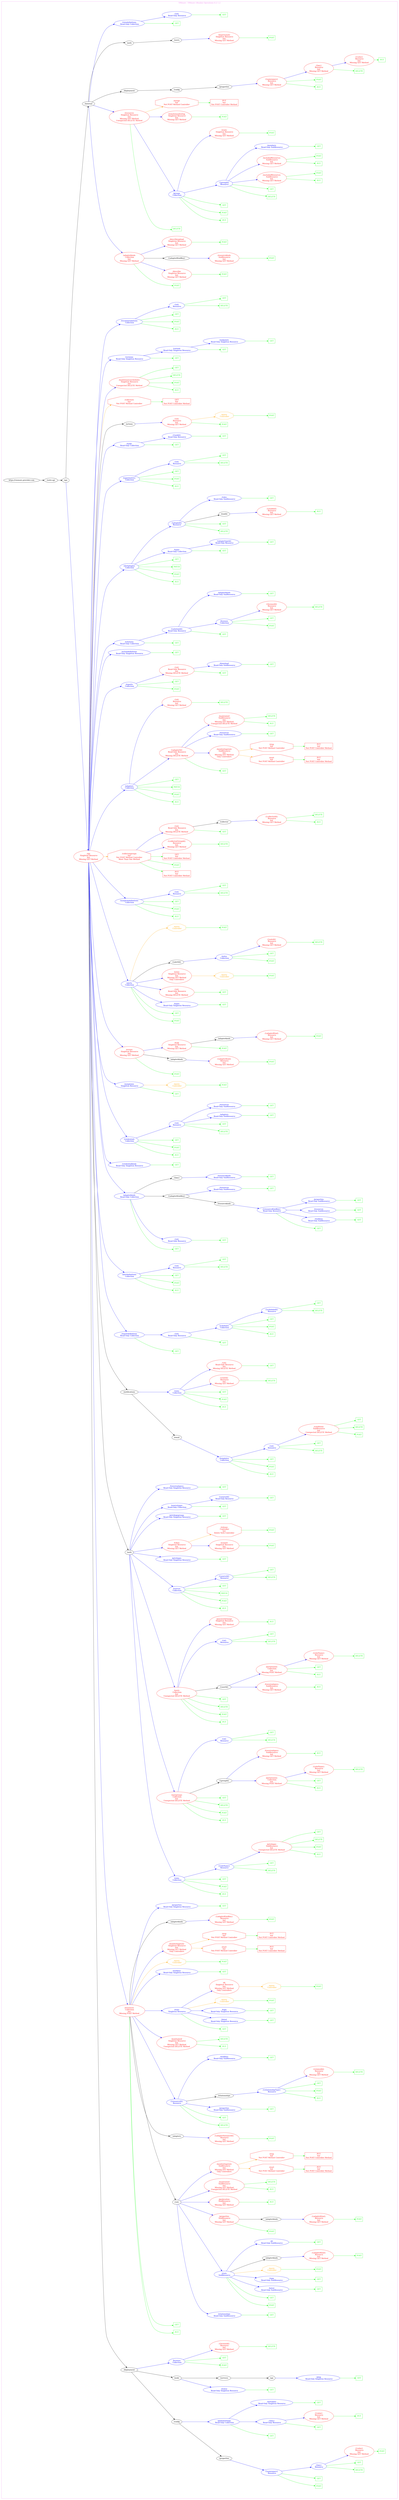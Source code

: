 digraph Cloud_Computing_REST_API {
rankdir="LR";
subgraph cluster_0 {
label="VMware - VMware vRealize Operations 6.2 1.2"
color=violet
fontcolor=violet
subgraph cluster_1 {
label=""
color=white
fontcolor=white
node1 [label="https://vmware.provider.com", shape="ellipse", color="black", fontcolor="black"]
node1 -> node2 [color="black", fontcolor="black"]
subgraph cluster_2 {
label=""
color=white
fontcolor=white
node2 [label="/suite-api", shape="ellipse", color="black", fontcolor="black"]
node2 -> node3 [color="black", fontcolor="black"]
subgraph cluster_3 {
label=""
color=white
fontcolor=white
node3 [label="/api", shape="ellipse", color="black", fontcolor="black"]
node3 -> node4 [color="blue", fontcolor="blue"]
subgraph cluster_4 {
label=""
color=white
fontcolor=white
node4 [label="/api\n Singleton Resource\nbut\nMissing GET Method", shape="ellipse", color="red", fontcolor="red"]
node4 -> node5 [color="black", fontcolor="black"]
subgraph cluster_5 {
label=""
color=white
fontcolor=white
node5 [label="/deployment", shape="ellipse", color="black", fontcolor="black"]
node5 -> node6 [color="black", fontcolor="black"]
subgraph cluster_6 {
label=""
color=white
fontcolor=white
node6 [label="/config", shape="ellipse", color="black", fontcolor="black"]
node6 -> node7 [color="black", fontcolor="black"]
subgraph cluster_7 {
label=""
color=white
fontcolor=white
node7 [label="/properties", shape="ellipse", color="black", fontcolor="black"]
node7 -> node8 [color="blue", fontcolor="blue"]
subgraph cluster_8 {
label=""
color=white
fontcolor=white
node8 [label="/{namespace}\n Resource", shape="ellipse", color="blue", fontcolor="blue"]
node8 -> node9 [color="green", fontcolor="green"]
subgraph cluster_9 {
label=""
color=white
fontcolor=white
node9 [label="POST", shape="box", color="green", fontcolor="green"]
}
node8 -> node10 [color="green", fontcolor="green"]
subgraph cluster_10 {
label=""
color=white
fontcolor=white
node10 [label="GET", shape="box", color="green", fontcolor="green"]
}
node8 -> node11 [color="blue", fontcolor="blue"]
subgraph cluster_11 {
label=""
color=white
fontcolor=white
node11 [label="/{key}\n Resource", shape="ellipse", color="blue", fontcolor="blue"]
node11 -> node12 [color="green", fontcolor="green"]
subgraph cluster_12 {
label=""
color=white
fontcolor=white
node12 [label="DELETE", shape="box", color="green", fontcolor="green"]
}
node11 -> node13 [color="green", fontcolor="green"]
subgraph cluster_13 {
label=""
color=white
fontcolor=white
node13 [label="GET", shape="box", color="green", fontcolor="green"]
}
node11 -> node14 [color="blue", fontcolor="blue"]
subgraph cluster_14 {
label=""
color=white
fontcolor=white
node14 [label="/{value}\n Resource\nbut\nMissing GET Method", shape="ellipse", color="red", fontcolor="red"]
node14 -> node15 [color="green", fontcolor="green"]
subgraph cluster_15 {
label=""
color=white
fontcolor=white
node15 [label="POST", shape="box", color="green", fontcolor="green"]
}
}
}
}
}
node6 -> node16 [color="blue", fontcolor="blue"]
subgraph cluster_16 {
label=""
color=white
fontcolor=white
node16 [label="/globalsettings\n Read-Only Collection", shape="ellipse", color="blue", fontcolor="blue"]
node16 -> node17 [color="green", fontcolor="green"]
subgraph cluster_17 {
label=""
color=white
fontcolor=white
node17 [label="GET", shape="box", color="green", fontcolor="green"]
}
node16 -> node18 [color="blue", fontcolor="blue"]
subgraph cluster_18 {
label=""
color=white
fontcolor=white
node18 [label="/{key}\n Read-Only Resource", shape="ellipse", color="blue", fontcolor="blue"]
node18 -> node19 [color="green", fontcolor="green"]
subgraph cluster_19 {
label=""
color=white
fontcolor=white
node19 [label="GET", shape="box", color="green", fontcolor="green"]
}
node18 -> node20 [color="blue", fontcolor="blue"]
subgraph cluster_20 {
label=""
color=white
fontcolor=white
node20 [label="/{value}\n Resource\nbut\nMissing GET Method", shape="ellipse", color="red", fontcolor="red"]
node20 -> node21 [color="green", fontcolor="green"]
subgraph cluster_21 {
label=""
color=white
fontcolor=white
node21 [label="PUT", shape="box", color="green", fontcolor="green"]
}
}
}
node16 -> node22 [color="blue", fontcolor="blue"]
subgraph cluster_22 {
label=""
color=white
fontcolor=white
node22 [label="/metadata\n Read-Only Singleton Resource", shape="ellipse", color="blue", fontcolor="blue"]
node22 -> node23 [color="green", fontcolor="green"]
subgraph cluster_23 {
label=""
color=white
fontcolor=white
node23 [label="GET", shape="box", color="green", fontcolor="green"]
}
}
}
}
node5 -> node24 [color="black", fontcolor="black"]
subgraph cluster_24 {
label=""
color=white
fontcolor=white
node24 [label="/node", shape="ellipse", color="black", fontcolor="black"]
node24 -> node25 [color="blue", fontcolor="blue"]
subgraph cluster_25 {
label=""
color=white
fontcolor=white
node25 [label="/status\n Read-Only Singleton Resource", shape="ellipse", color="blue", fontcolor="blue"]
node25 -> node26 [color="green", fontcolor="green"]
subgraph cluster_26 {
label=""
color=white
fontcolor=white
node26 [label="GET", shape="box", color="green", fontcolor="green"]
}
}
node24 -> node27 [color="black", fontcolor="black"]
subgraph cluster_27 {
label=""
color=white
fontcolor=white
node27 [label="/services", shape="ellipse", color="black", fontcolor="black"]
node27 -> node28 [color="black", fontcolor="black"]
subgraph cluster_28 {
label=""
color=white
fontcolor=white
node28 [label="/api", shape="ellipse", color="black", fontcolor="black"]
node28 -> node29 [color="blue", fontcolor="blue"]
subgraph cluster_29 {
label=""
color=white
fontcolor=white
node29 [label="/ping\n Read-Only Singleton Resource", shape="ellipse", color="blue", fontcolor="blue"]
node29 -> node30 [color="green", fontcolor="green"]
subgraph cluster_30 {
label=""
color=white
fontcolor=white
node30 [label="GET", shape="box", color="green", fontcolor="green"]
}
}
}
}
}
node5 -> node31 [color="blue", fontcolor="blue"]
subgraph cluster_31 {
label=""
color=white
fontcolor=white
node31 [label="/licenses\n Collection", shape="ellipse", color="blue", fontcolor="blue"]
node31 -> node32 [color="green", fontcolor="green"]
subgraph cluster_32 {
label=""
color=white
fontcolor=white
node32 [label="POST", shape="box", color="green", fontcolor="green"]
}
node31 -> node33 [color="green", fontcolor="green"]
subgraph cluster_33 {
label=""
color=white
fontcolor=white
node33 [label="GET", shape="box", color="green", fontcolor="green"]
}
node31 -> node34 [color="blue", fontcolor="blue"]
subgraph cluster_34 {
label=""
color=white
fontcolor=white
node34 [label="/{licenseId}\n Resource\nbut\nMissing GET Method", shape="ellipse", color="red", fontcolor="red"]
node34 -> node35 [color="green", fontcolor="green"]
subgraph cluster_35 {
label=""
color=white
fontcolor=white
node35 [label="DELETE", shape="box", color="green", fontcolor="green"]
}
}
}
}
node4 -> node36 [color="blue", fontcolor="blue"]
subgraph cluster_36 {
label=""
color=white
fontcolor=white
node36 [label="/resources\n Collection\nbut\nMissing POST Method", shape="ellipse", color="red", fontcolor="red"]
node36 -> node37 [color="green", fontcolor="green"]
subgraph cluster_37 {
label=""
color=white
fontcolor=white
node37 [label="PUT", shape="box", color="green", fontcolor="green"]
}
node36 -> node38 [color="green", fontcolor="green"]
subgraph cluster_38 {
label=""
color=white
fontcolor=white
node38 [label="GET", shape="box", color="green", fontcolor="green"]
}
node36 -> node39 [color="black", fontcolor="black"]
subgraph cluster_39 {
label=""
color=white
fontcolor=white
node39 [label="/{id}", shape="ellipse", color="black", fontcolor="black"]
node39 -> node40 [color="blue", fontcolor="blue"]
subgraph cluster_40 {
label=""
color=white
fontcolor=white
node40 [label="/relationships\n Read-Only SubResource", shape="ellipse", color="blue", fontcolor="blue"]
node40 -> node41 [color="green", fontcolor="green"]
subgraph cluster_41 {
label=""
color=white
fontcolor=white
node41 [label="GET", shape="box", color="green", fontcolor="green"]
}
}
node39 -> node42 [color="blue", fontcolor="blue"]
subgraph cluster_42 {
label=""
color=white
fontcolor=white
node42 [label="/stats\n SubResource", shape="ellipse", color="blue", fontcolor="blue"]
node42 -> node43 [color="green", fontcolor="green"]
subgraph cluster_43 {
label=""
color=white
fontcolor=white
node43 [label="POST", shape="box", color="green", fontcolor="green"]
}
node42 -> node44 [color="green", fontcolor="green"]
subgraph cluster_44 {
label=""
color=white
fontcolor=white
node44 [label="GET", shape="box", color="green", fontcolor="green"]
}
node42 -> node45 [color="blue", fontcolor="blue"]
subgraph cluster_45 {
label=""
color=white
fontcolor=white
node45 [label="/latest\n Read-Only SubResource", shape="ellipse", color="blue", fontcolor="blue"]
node45 -> node46 [color="green", fontcolor="green"]
subgraph cluster_46 {
label=""
color=white
fontcolor=white
node46 [label="GET", shape="box", color="green", fontcolor="green"]
}
}
node42 -> node47 [color="blue", fontcolor="blue"]
subgraph cluster_47 {
label=""
color=white
fontcolor=white
node47 [label="/topn\n Read-Only SubResource", shape="ellipse", color="blue", fontcolor="blue"]
node47 -> node48 [color="green", fontcolor="green"]
subgraph cluster_48 {
label=""
color=white
fontcolor=white
node48 [label="GET", shape="box", color="green", fontcolor="green"]
}
}
node42 -> node49 [color="orange", fontcolor="orange"]
subgraph cluster_49 {
label=""
color=white
fontcolor=white
node49 [label="/query\n Controller", shape="octagon", color="orange", fontcolor="orange"]
node49 -> node50 [color="green", fontcolor="green"]
subgraph cluster_50 {
label=""
color=white
fontcolor=white
node50 [label="POST", shape="box", color="green", fontcolor="green"]
}
}
node42 -> node51 [color="black", fontcolor="black"]
subgraph cluster_51 {
label=""
color=white
fontcolor=white
node51 [label="/adapterkinds", shape="ellipse", color="black", fontcolor="black"]
node51 -> node52 [color="blue", fontcolor="blue"]
subgraph cluster_52 {
label=""
color=white
fontcolor=white
node52 [label="/{adapterKind}\n Resource\nbut\nMissing GET Method", shape="ellipse", color="red", fontcolor="red"]
node52 -> node53 [color="green", fontcolor="green"]
subgraph cluster_53 {
label=""
color=white
fontcolor=white
node53 [label="POST", shape="box", color="green", fontcolor="green"]
}
}
}
node42 -> node54 [color="blue", fontcolor="blue"]
subgraph cluster_54 {
label=""
color=white
fontcolor=white
node54 [label="/dt\n Read-Only SubResource", shape="ellipse", color="blue", fontcolor="blue"]
node54 -> node55 [color="green", fontcolor="green"]
subgraph cluster_55 {
label=""
color=white
fontcolor=white
node55 [label="GET", shape="box", color="green", fontcolor="green"]
}
}
}
node39 -> node56 [color="blue", fontcolor="blue"]
subgraph cluster_56 {
label=""
color=white
fontcolor=white
node56 [label="/properties\n SubResource\nbut\nMissing GET Method", shape="ellipse", color="red", fontcolor="red"]
node56 -> node57 [color="green", fontcolor="green"]
subgraph cluster_57 {
label=""
color=white
fontcolor=white
node57 [label="POST", shape="box", color="green", fontcolor="green"]
}
node56 -> node58 [color="black", fontcolor="black"]
subgraph cluster_58 {
label=""
color=white
fontcolor=white
node58 [label="/adapterkinds", shape="ellipse", color="black", fontcolor="black"]
node58 -> node59 [color="blue", fontcolor="blue"]
subgraph cluster_59 {
label=""
color=white
fontcolor=white
node59 [label="/{adapterKind}\n Resource\nbut\nMissing GET Method", shape="ellipse", color="red", fontcolor="red"]
node59 -> node60 [color="green", fontcolor="green"]
subgraph cluster_60 {
label=""
color=white
fontcolor=white
node60 [label="POST", shape="box", color="green", fontcolor="green"]
}
}
}
}
node39 -> node61 [color="blue", fontcolor="blue"]
subgraph cluster_61 {
label=""
color=white
fontcolor=white
node61 [label="/geolocation\n SubResource\nbut\nMissing GET Method", shape="ellipse", color="red", fontcolor="red"]
node61 -> node62 [color="green", fontcolor="green"]
subgraph cluster_62 {
label=""
color=white
fontcolor=white
node62 [label="PUT", shape="box", color="green", fontcolor="green"]
}
}
node39 -> node63 [color="blue", fontcolor="blue"]
subgraph cluster_63 {
label=""
color=white
fontcolor=white
node63 [label="/maintained\n SubResource\nbut\nMissing GET Method\nUnexpected DELETE Method", shape="ellipse", color="red", fontcolor="red"]
node63 -> node64 [color="green", fontcolor="green"]
subgraph cluster_64 {
label=""
color=white
fontcolor=white
node64 [label="PUT", shape="box", color="green", fontcolor="green"]
}
node63 -> node65 [color="green", fontcolor="green"]
subgraph cluster_65 {
label=""
color=white
fontcolor=white
node65 [label="DELETE", shape="box", color="green", fontcolor="green"]
}
}
node39 -> node66 [color="blue", fontcolor="blue"]
subgraph cluster_66 {
label=""
color=white
fontcolor=white
node66 [label="/monitoringstate\n SubResource\nbut\nMissing GET Method\nOnly Controllers", shape="ellipse", color="red", fontcolor="red"]
node66 -> node67 [color="orange", fontcolor="orange"]
subgraph cluster_67 {
label=""
color=white
fontcolor=white
node67 [label="/start\nbut\nNot POST Method Controller", shape="octagon", color="red", fontcolor="red"]
node67 -> node68 [color="green", fontcolor="green"]
subgraph cluster_68 {
label=""
color=white
fontcolor=white
node68 [label="PUT\nbut\nNot POST Controller Method", shape="box", color="red", fontcolor="red"]
}
}
node66 -> node69 [color="orange", fontcolor="orange"]
subgraph cluster_69 {
label=""
color=white
fontcolor=white
node69 [label="/stop\nbut\nNot POST Method Controller", shape="octagon", color="red", fontcolor="red"]
node69 -> node70 [color="green", fontcolor="green"]
subgraph cluster_70 {
label=""
color=white
fontcolor=white
node70 [label="PUT\nbut\nNot POST Controller Method", shape="box", color="red", fontcolor="red"]
}
}
}
}
node36 -> node71 [color="black", fontcolor="black"]
subgraph cluster_71 {
label=""
color=white
fontcolor=white
node71 [label="/adapters", shape="ellipse", color="black", fontcolor="black"]
node71 -> node72 [color="blue", fontcolor="blue"]
subgraph cluster_72 {
label=""
color=white
fontcolor=white
node72 [label="/{adapterInstanceId}\n Resource\nbut\nMissing GET Method", shape="ellipse", color="red", fontcolor="red"]
node72 -> node73 [color="green", fontcolor="green"]
subgraph cluster_73 {
label=""
color=white
fontcolor=white
node73 [label="POST", shape="box", color="green", fontcolor="green"]
}
}
}
node36 -> node74 [color="blue", fontcolor="blue"]
subgraph cluster_74 {
label=""
color=white
fontcolor=white
node74 [label="/{resourceId}\n Resource", shape="ellipse", color="blue", fontcolor="blue"]
node74 -> node75 [color="green", fontcolor="green"]
subgraph cluster_75 {
label=""
color=white
fontcolor=white
node75 [label="DELETE", shape="box", color="green", fontcolor="green"]
}
node74 -> node76 [color="green", fontcolor="green"]
subgraph cluster_76 {
label=""
color=white
fontcolor=white
node76 [label="GET", shape="box", color="green", fontcolor="green"]
}
node74 -> node77 [color="blue", fontcolor="blue"]
subgraph cluster_77 {
label=""
color=white
fontcolor=white
node77 [label="/properties\n Read-Only SubResource", shape="ellipse", color="blue", fontcolor="blue"]
node77 -> node78 [color="green", fontcolor="green"]
subgraph cluster_78 {
label=""
color=white
fontcolor=white
node78 [label="GET", shape="box", color="green", fontcolor="green"]
}
}
node74 -> node79 [color="black", fontcolor="black"]
subgraph cluster_79 {
label=""
color=white
fontcolor=white
node79 [label="/relationships", shape="ellipse", color="black", fontcolor="black"]
node79 -> node80 [color="blue", fontcolor="blue"]
subgraph cluster_80 {
label=""
color=white
fontcolor=white
node80 [label="/{relationshipType}\n Resource", shape="ellipse", color="blue", fontcolor="blue"]
node80 -> node81 [color="green", fontcolor="green"]
subgraph cluster_81 {
label=""
color=white
fontcolor=white
node81 [label="PUT", shape="box", color="green", fontcolor="green"]
}
node80 -> node82 [color="green", fontcolor="green"]
subgraph cluster_82 {
label=""
color=white
fontcolor=white
node82 [label="POST", shape="box", color="green", fontcolor="green"]
}
node80 -> node83 [color="green", fontcolor="green"]
subgraph cluster_83 {
label=""
color=white
fontcolor=white
node83 [label="GET", shape="box", color="green", fontcolor="green"]
}
node80 -> node84 [color="blue", fontcolor="blue"]
subgraph cluster_84 {
label=""
color=white
fontcolor=white
node84 [label="/{relatedId}\n Resource\nbut\nMissing GET Method", shape="ellipse", color="red", fontcolor="red"]
node84 -> node85 [color="green", fontcolor="green"]
subgraph cluster_85 {
label=""
color=white
fontcolor=white
node85 [label="DELETE", shape="box", color="green", fontcolor="green"]
}
}
}
}
node74 -> node86 [color="blue", fontcolor="blue"]
subgraph cluster_86 {
label=""
color=white
fontcolor=white
node86 [label="/statkeys\n Read-Only SubResource", shape="ellipse", color="blue", fontcolor="blue"]
node86 -> node87 [color="green", fontcolor="green"]
subgraph cluster_87 {
label=""
color=white
fontcolor=white
node87 [label="GET", shape="box", color="green", fontcolor="green"]
}
}
}
node36 -> node88 [color="blue", fontcolor="blue"]
subgraph cluster_88 {
label=""
color=white
fontcolor=white
node88 [label="/maintained\n Singleton Resource\nbut\nMissing GET Method\nUnexpected DELETE Method", shape="ellipse", color="red", fontcolor="red"]
node88 -> node89 [color="green", fontcolor="green"]
subgraph cluster_89 {
label=""
color=white
fontcolor=white
node89 [label="PUT", shape="box", color="green", fontcolor="green"]
}
node88 -> node90 [color="green", fontcolor="green"]
subgraph cluster_90 {
label=""
color=white
fontcolor=white
node90 [label="DELETE", shape="box", color="green", fontcolor="green"]
}
}
node36 -> node91 [color="blue", fontcolor="blue"]
subgraph cluster_91 {
label=""
color=white
fontcolor=white
node91 [label="/stats\n Singleton Resource", shape="ellipse", color="blue", fontcolor="blue"]
node91 -> node92 [color="green", fontcolor="green"]
subgraph cluster_92 {
label=""
color=white
fontcolor=white
node92 [label="GET", shape="box", color="green", fontcolor="green"]
}
node91 -> node93 [color="blue", fontcolor="blue"]
subgraph cluster_93 {
label=""
color=white
fontcolor=white
node93 [label="/latest\n Read-Only Singleton Resource", shape="ellipse", color="blue", fontcolor="blue"]
node93 -> node94 [color="green", fontcolor="green"]
subgraph cluster_94 {
label=""
color=white
fontcolor=white
node94 [label="GET", shape="box", color="green", fontcolor="green"]
}
}
node91 -> node95 [color="blue", fontcolor="blue"]
subgraph cluster_95 {
label=""
color=white
fontcolor=white
node95 [label="/topn\n Read-Only Singleton Resource", shape="ellipse", color="blue", fontcolor="blue"]
node95 -> node96 [color="green", fontcolor="green"]
subgraph cluster_96 {
label=""
color=white
fontcolor=white
node96 [label="GET", shape="box", color="green", fontcolor="green"]
}
}
node91 -> node97 [color="orange", fontcolor="orange"]
subgraph cluster_97 {
label=""
color=white
fontcolor=white
node97 [label="/query\n Controller", shape="octagon", color="orange", fontcolor="orange"]
node97 -> node98 [color="green", fontcolor="green"]
subgraph cluster_98 {
label=""
color=white
fontcolor=white
node98 [label="POST", shape="box", color="green", fontcolor="green"]
}
}
node91 -> node99 [color="blue", fontcolor="blue"]
subgraph cluster_99 {
label=""
color=white
fontcolor=white
node99 [label="/dt\n Singleton Resource\nbut\nMissing GET Method\nOnly Controllers", shape="ellipse", color="red", fontcolor="red"]
node99 -> node100 [color="orange", fontcolor="orange"]
subgraph cluster_100 {
label=""
color=white
fontcolor=white
node100 [label="/query\n Controller", shape="octagon", color="orange", fontcolor="orange"]
node100 -> node101 [color="green", fontcolor="green"]
subgraph cluster_101 {
label=""
color=white
fontcolor=white
node101 [label="POST", shape="box", color="green", fontcolor="green"]
}
}
}
}
node36 -> node102 [color="blue", fontcolor="blue"]
subgraph cluster_102 {
label=""
color=white
fontcolor=white
node102 [label="/statkeys\n Read-Only Singleton Resource", shape="ellipse", color="blue", fontcolor="blue"]
node102 -> node103 [color="green", fontcolor="green"]
subgraph cluster_103 {
label=""
color=white
fontcolor=white
node103 [label="GET", shape="box", color="green", fontcolor="green"]
}
}
node36 -> node104 [color="orange", fontcolor="orange"]
subgraph cluster_104 {
label=""
color=white
fontcolor=white
node104 [label="/query\n Controller", shape="octagon", color="orange", fontcolor="orange"]
node104 -> node105 [color="green", fontcolor="green"]
subgraph cluster_105 {
label=""
color=white
fontcolor=white
node105 [label="POST", shape="box", color="green", fontcolor="green"]
}
}
node36 -> node106 [color="blue", fontcolor="blue"]
subgraph cluster_106 {
label=""
color=white
fontcolor=white
node106 [label="/monitoringstate\n Singleton Resource\nbut\nMissing GET Method\nOnly Controllers", shape="ellipse", color="red", fontcolor="red"]
node106 -> node107 [color="orange", fontcolor="orange"]
subgraph cluster_107 {
label=""
color=white
fontcolor=white
node107 [label="/start\nbut\nNot POST Method Controller", shape="octagon", color="red", fontcolor="red"]
node107 -> node108 [color="green", fontcolor="green"]
subgraph cluster_108 {
label=""
color=white
fontcolor=white
node108 [label="PUT\nbut\nNot POST Controller Method", shape="box", color="red", fontcolor="red"]
}
}
node106 -> node109 [color="orange", fontcolor="orange"]
subgraph cluster_109 {
label=""
color=white
fontcolor=white
node109 [label="/stop\nbut\nNot POST Method Controller", shape="octagon", color="red", fontcolor="red"]
node109 -> node110 [color="green", fontcolor="green"]
subgraph cluster_110 {
label=""
color=white
fontcolor=white
node110 [label="PUT\nbut\nNot POST Controller Method", shape="box", color="red", fontcolor="red"]
}
}
}
node36 -> node111 [color="black", fontcolor="black"]
subgraph cluster_111 {
label=""
color=white
fontcolor=white
node111 [label="/adapterkinds", shape="ellipse", color="black", fontcolor="black"]
node111 -> node112 [color="blue", fontcolor="blue"]
subgraph cluster_112 {
label=""
color=white
fontcolor=white
node112 [label="/{adapterKindKey}\n Resource\nbut\nMissing GET Method", shape="ellipse", color="red", fontcolor="red"]
node112 -> node113 [color="green", fontcolor="green"]
subgraph cluster_113 {
label=""
color=white
fontcolor=white
node113 [label="POST", shape="box", color="green", fontcolor="green"]
}
}
}
node36 -> node114 [color="blue", fontcolor="blue"]
subgraph cluster_114 {
label=""
color=white
fontcolor=white
node114 [label="/properties\n Read-Only Singleton Resource", shape="ellipse", color="blue", fontcolor="blue"]
node114 -> node115 [color="green", fontcolor="green"]
subgraph cluster_115 {
label=""
color=white
fontcolor=white
node115 [label="GET", shape="box", color="green", fontcolor="green"]
}
}
}
node4 -> node116 [color="black", fontcolor="black"]
subgraph cluster_116 {
label=""
color=white
fontcolor=white
node116 [label="/auth", shape="ellipse", color="black", fontcolor="black"]
node116 -> node117 [color="blue", fontcolor="blue"]
subgraph cluster_117 {
label=""
color=white
fontcolor=white
node117 [label="/roles\n Collection", shape="ellipse", color="blue", fontcolor="blue"]
node117 -> node118 [color="green", fontcolor="green"]
subgraph cluster_118 {
label=""
color=white
fontcolor=white
node118 [label="PUT", shape="box", color="green", fontcolor="green"]
}
node117 -> node119 [color="green", fontcolor="green"]
subgraph cluster_119 {
label=""
color=white
fontcolor=white
node119 [label="POST", shape="box", color="green", fontcolor="green"]
}
node117 -> node120 [color="green", fontcolor="green"]
subgraph cluster_120 {
label=""
color=white
fontcolor=white
node120 [label="GET", shape="box", color="green", fontcolor="green"]
}
node117 -> node121 [color="blue", fontcolor="blue"]
subgraph cluster_121 {
label=""
color=white
fontcolor=white
node121 [label="/{roleName}\n Resource", shape="ellipse", color="blue", fontcolor="blue"]
node121 -> node122 [color="green", fontcolor="green"]
subgraph cluster_122 {
label=""
color=white
fontcolor=white
node122 [label="DELETE", shape="box", color="green", fontcolor="green"]
}
node121 -> node123 [color="green", fontcolor="green"]
subgraph cluster_123 {
label=""
color=white
fontcolor=white
node123 [label="GET", shape="box", color="green", fontcolor="green"]
}
node121 -> node124 [color="blue", fontcolor="blue"]
subgraph cluster_124 {
label=""
color=white
fontcolor=white
node124 [label="/privileges\n SubResource\nbut\nUnexpected DELETE Method", shape="ellipse", color="red", fontcolor="red"]
node124 -> node125 [color="green", fontcolor="green"]
subgraph cluster_125 {
label=""
color=white
fontcolor=white
node125 [label="PUT", shape="box", color="green", fontcolor="green"]
}
node124 -> node126 [color="green", fontcolor="green"]
subgraph cluster_126 {
label=""
color=white
fontcolor=white
node126 [label="POST", shape="box", color="green", fontcolor="green"]
}
node124 -> node127 [color="green", fontcolor="green"]
subgraph cluster_127 {
label=""
color=white
fontcolor=white
node127 [label="DELETE", shape="box", color="green", fontcolor="green"]
}
node124 -> node128 [color="green", fontcolor="green"]
subgraph cluster_128 {
label=""
color=white
fontcolor=white
node128 [label="GET", shape="box", color="green", fontcolor="green"]
}
}
}
}
node116 -> node129 [color="blue", fontcolor="blue"]
subgraph cluster_129 {
label=""
color=white
fontcolor=white
node129 [label="/usergroups\n Collection\nbut\nUnexpected DELETE Method", shape="ellipse", color="red", fontcolor="red"]
node129 -> node130 [color="green", fontcolor="green"]
subgraph cluster_130 {
label=""
color=white
fontcolor=white
node130 [label="PUT", shape="box", color="green", fontcolor="green"]
}
node129 -> node131 [color="green", fontcolor="green"]
subgraph cluster_131 {
label=""
color=white
fontcolor=white
node131 [label="POST", shape="box", color="green", fontcolor="green"]
}
node129 -> node132 [color="green", fontcolor="green"]
subgraph cluster_132 {
label=""
color=white
fontcolor=white
node132 [label="DELETE", shape="box", color="green", fontcolor="green"]
}
node129 -> node133 [color="green", fontcolor="green"]
subgraph cluster_133 {
label=""
color=white
fontcolor=white
node133 [label="GET", shape="box", color="green", fontcolor="green"]
}
node129 -> node134 [color="black", fontcolor="black"]
subgraph cluster_134 {
label=""
color=white
fontcolor=white
node134 [label="/{groupId}", shape="ellipse", color="black", fontcolor="black"]
node134 -> node135 [color="blue", fontcolor="blue"]
subgraph cluster_135 {
label=""
color=white
fontcolor=white
node135 [label="/permissions\n Collection\nbut\nMissing POST Method", shape="ellipse", color="red", fontcolor="red"]
node135 -> node136 [color="green", fontcolor="green"]
subgraph cluster_136 {
label=""
color=white
fontcolor=white
node136 [label="PUT", shape="box", color="green", fontcolor="green"]
}
node135 -> node137 [color="green", fontcolor="green"]
subgraph cluster_137 {
label=""
color=white
fontcolor=white
node137 [label="GET", shape="box", color="green", fontcolor="green"]
}
node135 -> node138 [color="blue", fontcolor="blue"]
subgraph cluster_138 {
label=""
color=white
fontcolor=white
node138 [label="/{roleName}\n Resource\nbut\nMissing GET Method", shape="ellipse", color="red", fontcolor="red"]
node138 -> node139 [color="green", fontcolor="green"]
subgraph cluster_139 {
label=""
color=white
fontcolor=white
node139 [label="DELETE", shape="box", color="green", fontcolor="green"]
}
}
}
node134 -> node140 [color="blue", fontcolor="blue"]
subgraph cluster_140 {
label=""
color=white
fontcolor=white
node140 [label="/traversalspecs\n SubResource\nbut\nMissing GET Method", shape="ellipse", color="red", fontcolor="red"]
node140 -> node141 [color="green", fontcolor="green"]
subgraph cluster_141 {
label=""
color=white
fontcolor=white
node141 [label="PUT", shape="box", color="green", fontcolor="green"]
}
}
}
node129 -> node142 [color="blue", fontcolor="blue"]
subgraph cluster_142 {
label=""
color=white
fontcolor=white
node142 [label="/{id}\n Resource", shape="ellipse", color="blue", fontcolor="blue"]
node142 -> node143 [color="green", fontcolor="green"]
subgraph cluster_143 {
label=""
color=white
fontcolor=white
node143 [label="DELETE", shape="box", color="green", fontcolor="green"]
}
node142 -> node144 [color="green", fontcolor="green"]
subgraph cluster_144 {
label=""
color=white
fontcolor=white
node144 [label="GET", shape="box", color="green", fontcolor="green"]
}
}
}
node116 -> node145 [color="blue", fontcolor="blue"]
subgraph cluster_145 {
label=""
color=white
fontcolor=white
node145 [label="/users\n Collection\nbut\nUnexpected DELETE Method", shape="ellipse", color="red", fontcolor="red"]
node145 -> node146 [color="green", fontcolor="green"]
subgraph cluster_146 {
label=""
color=white
fontcolor=white
node146 [label="PUT", shape="box", color="green", fontcolor="green"]
}
node145 -> node147 [color="green", fontcolor="green"]
subgraph cluster_147 {
label=""
color=white
fontcolor=white
node147 [label="POST", shape="box", color="green", fontcolor="green"]
}
node145 -> node148 [color="green", fontcolor="green"]
subgraph cluster_148 {
label=""
color=white
fontcolor=white
node148 [label="DELETE", shape="box", color="green", fontcolor="green"]
}
node145 -> node149 [color="green", fontcolor="green"]
subgraph cluster_149 {
label=""
color=white
fontcolor=white
node149 [label="GET", shape="box", color="green", fontcolor="green"]
}
node145 -> node150 [color="black", fontcolor="black"]
subgraph cluster_150 {
label=""
color=white
fontcolor=white
node150 [label="/{userId}", shape="ellipse", color="black", fontcolor="black"]
node150 -> node151 [color="blue", fontcolor="blue"]
subgraph cluster_151 {
label=""
color=white
fontcolor=white
node151 [label="/traversalspecs\n SubResource\nbut\nMissing GET Method", shape="ellipse", color="red", fontcolor="red"]
node151 -> node152 [color="green", fontcolor="green"]
subgraph cluster_152 {
label=""
color=white
fontcolor=white
node152 [label="PUT", shape="box", color="green", fontcolor="green"]
}
}
node150 -> node153 [color="blue", fontcolor="blue"]
subgraph cluster_153 {
label=""
color=white
fontcolor=white
node153 [label="/permissions\n Collection\nbut\nMissing POST Method", shape="ellipse", color="red", fontcolor="red"]
node153 -> node154 [color="green", fontcolor="green"]
subgraph cluster_154 {
label=""
color=white
fontcolor=white
node154 [label="PUT", shape="box", color="green", fontcolor="green"]
}
node153 -> node155 [color="green", fontcolor="green"]
subgraph cluster_155 {
label=""
color=white
fontcolor=white
node155 [label="GET", shape="box", color="green", fontcolor="green"]
}
node153 -> node156 [color="blue", fontcolor="blue"]
subgraph cluster_156 {
label=""
color=white
fontcolor=white
node156 [label="/{roleName}\n Resource\nbut\nMissing GET Method", shape="ellipse", color="red", fontcolor="red"]
node156 -> node157 [color="green", fontcolor="green"]
subgraph cluster_157 {
label=""
color=white
fontcolor=white
node157 [label="DELETE", shape="box", color="green", fontcolor="green"]
}
}
}
}
node145 -> node158 [color="blue", fontcolor="blue"]
subgraph cluster_158 {
label=""
color=white
fontcolor=white
node158 [label="/{id}\n Resource", shape="ellipse", color="blue", fontcolor="blue"]
node158 -> node159 [color="green", fontcolor="green"]
subgraph cluster_159 {
label=""
color=white
fontcolor=white
node159 [label="DELETE", shape="box", color="green", fontcolor="green"]
}
node158 -> node160 [color="green", fontcolor="green"]
subgraph cluster_160 {
label=""
color=white
fontcolor=white
node160 [label="GET", shape="box", color="green", fontcolor="green"]
}
}
node145 -> node161 [color="blue", fontcolor="blue"]
subgraph cluster_161 {
label=""
color=white
fontcolor=white
node161 [label="/passwordchange\n Singleton Resource\nbut\nMissing GET Method", shape="ellipse", color="red", fontcolor="red"]
node161 -> node162 [color="green", fontcolor="green"]
subgraph cluster_162 {
label=""
color=white
fontcolor=white
node162 [label="PUT", shape="box", color="green", fontcolor="green"]
}
}
}
node116 -> node163 [color="blue", fontcolor="blue"]
subgraph cluster_163 {
label=""
color=white
fontcolor=white
node163 [label="/sources\n Collection", shape="ellipse", color="blue", fontcolor="blue"]
node163 -> node164 [color="green", fontcolor="green"]
subgraph cluster_164 {
label=""
color=white
fontcolor=white
node164 [label="PUT", shape="box", color="green", fontcolor="green"]
}
node163 -> node165 [color="green", fontcolor="green"]
subgraph cluster_165 {
label=""
color=white
fontcolor=white
node165 [label="POST", shape="box", color="green", fontcolor="green"]
}
node163 -> node166 [color="green", fontcolor="green"]
subgraph cluster_166 {
label=""
color=white
fontcolor=white
node166 [label="PATCH", shape="box", color="green", fontcolor="green"]
}
node163 -> node167 [color="green", fontcolor="green"]
subgraph cluster_167 {
label=""
color=white
fontcolor=white
node167 [label="GET", shape="box", color="green", fontcolor="green"]
}
node163 -> node168 [color="blue", fontcolor="blue"]
subgraph cluster_168 {
label=""
color=white
fontcolor=white
node168 [label="/{sourceId}\n Resource", shape="ellipse", color="blue", fontcolor="blue"]
node168 -> node169 [color="green", fontcolor="green"]
subgraph cluster_169 {
label=""
color=white
fontcolor=white
node169 [label="DELETE", shape="box", color="green", fontcolor="green"]
}
node168 -> node170 [color="green", fontcolor="green"]
subgraph cluster_170 {
label=""
color=white
fontcolor=white
node170 [label="GET", shape="box", color="green", fontcolor="green"]
}
}
}
node116 -> node171 [color="blue", fontcolor="blue"]
subgraph cluster_171 {
label=""
color=white
fontcolor=white
node171 [label="/privileges\n Read-Only Singleton Resource", shape="ellipse", color="blue", fontcolor="blue"]
node171 -> node172 [color="green", fontcolor="green"]
subgraph cluster_172 {
label=""
color=white
fontcolor=white
node172 [label="GET", shape="box", color="green", fontcolor="green"]
}
}
node116 -> node173 [color="blue", fontcolor="blue"]
subgraph cluster_173 {
label=""
color=white
fontcolor=white
node173 [label="/token\n Singleton Resource\nbut\nMissing GET Method", shape="ellipse", color="red", fontcolor="red"]
node173 -> node174 [color="blue", fontcolor="blue"]
subgraph cluster_174 {
label=""
color=white
fontcolor=white
node174 [label="/acquire\n Singleton Resource\nbut\nMissing GET Method", shape="ellipse", color="red", fontcolor="red"]
node174 -> node175 [color="green", fontcolor="green"]
subgraph cluster_175 {
label=""
color=white
fontcolor=white
node175 [label="POST", shape="box", color="green", fontcolor="green"]
}
}
node173 -> node176 [color="orange", fontcolor="orange"]
subgraph cluster_176 {
label=""
color=white
fontcolor=white
node176 [label="/release\n Controller\nbut\nDelete Verb Controller", shape="octagon", color="red", fontcolor="red"]
node176 -> node177 [color="green", fontcolor="green"]
subgraph cluster_177 {
label=""
color=white
fontcolor=white
node177 [label="POST", shape="box", color="green", fontcolor="green"]
}
}
}
node116 -> node178 [color="blue", fontcolor="blue"]
subgraph cluster_178 {
label=""
color=white
fontcolor=white
node178 [label="/privilegegroups\n Read-Only Singleton Resource", shape="ellipse", color="blue", fontcolor="blue"]
node178 -> node179 [color="green", fontcolor="green"]
subgraph cluster_179 {
label=""
color=white
fontcolor=white
node179 [label="GET", shape="box", color="green", fontcolor="green"]
}
}
node116 -> node180 [color="blue", fontcolor="blue"]
subgraph cluster_180 {
label=""
color=white
fontcolor=white
node180 [label="/sourcetypes\n Read-Only Collection", shape="ellipse", color="blue", fontcolor="blue"]
node180 -> node181 [color="green", fontcolor="green"]
subgraph cluster_181 {
label=""
color=white
fontcolor=white
node181 [label="GET", shape="box", color="green", fontcolor="green"]
}
node180 -> node182 [color="blue", fontcolor="blue"]
subgraph cluster_182 {
label=""
color=white
fontcolor=white
node182 [label="/{sourceId}\n Read-Only Resource", shape="ellipse", color="blue", fontcolor="blue"]
node182 -> node183 [color="green", fontcolor="green"]
subgraph cluster_183 {
label=""
color=white
fontcolor=white
node183 [label="GET", shape="box", color="green", fontcolor="green"]
}
}
}
node116 -> node184 [color="blue", fontcolor="blue"]
subgraph cluster_184 {
label=""
color=white
fontcolor=white
node184 [label="/traversalspecs\n Read-Only Singleton Resource", shape="ellipse", color="blue", fontcolor="blue"]
node184 -> node185 [color="green", fontcolor="green"]
subgraph cluster_185 {
label=""
color=white
fontcolor=white
node185 [label="GET", shape="box", color="green", fontcolor="green"]
}
}
}
node4 -> node186 [color="black", fontcolor="black"]
subgraph cluster_186 {
label=""
color=white
fontcolor=white
node186 [label="/notifications", shape="ellipse", color="black", fontcolor="black"]
node186 -> node187 [color="black", fontcolor="black"]
subgraph cluster_187 {
label=""
color=white
fontcolor=white
node187 [label="/email", shape="ellipse", color="black", fontcolor="black"]
node187 -> node188 [color="blue", fontcolor="blue"]
subgraph cluster_188 {
label=""
color=white
fontcolor=white
node188 [label="/templates\n Collection", shape="ellipse", color="blue", fontcolor="blue"]
node188 -> node189 [color="green", fontcolor="green"]
subgraph cluster_189 {
label=""
color=white
fontcolor=white
node189 [label="PUT", shape="box", color="green", fontcolor="green"]
}
node188 -> node190 [color="green", fontcolor="green"]
subgraph cluster_190 {
label=""
color=white
fontcolor=white
node190 [label="POST", shape="box", color="green", fontcolor="green"]
}
node188 -> node191 [color="green", fontcolor="green"]
subgraph cluster_191 {
label=""
color=white
fontcolor=white
node191 [label="GET", shape="box", color="green", fontcolor="green"]
}
node188 -> node192 [color="blue", fontcolor="blue"]
subgraph cluster_192 {
label=""
color=white
fontcolor=white
node192 [label="/{id}\n Resource", shape="ellipse", color="blue", fontcolor="blue"]
node192 -> node193 [color="green", fontcolor="green"]
subgraph cluster_193 {
label=""
color=white
fontcolor=white
node193 [label="DELETE", shape="box", color="green", fontcolor="green"]
}
node192 -> node194 [color="green", fontcolor="green"]
subgraph cluster_194 {
label=""
color=white
fontcolor=white
node194 [label="GET", shape="box", color="green", fontcolor="green"]
}
node192 -> node195 [color="blue", fontcolor="blue"]
subgraph cluster_195 {
label=""
color=white
fontcolor=white
node195 [label="/conditions\n SubResource\nbut\nUnexpected DELETE Method", shape="ellipse", color="red", fontcolor="red"]
node195 -> node196 [color="green", fontcolor="green"]
subgraph cluster_196 {
label=""
color=white
fontcolor=white
node196 [label="POST", shape="box", color="green", fontcolor="green"]
}
node195 -> node197 [color="green", fontcolor="green"]
subgraph cluster_197 {
label=""
color=white
fontcolor=white
node197 [label="DELETE", shape="box", color="green", fontcolor="green"]
}
node195 -> node198 [color="green", fontcolor="green"]
subgraph cluster_198 {
label=""
color=white
fontcolor=white
node198 [label="GET", shape="box", color="green", fontcolor="green"]
}
}
}
}
}
node186 -> node199 [color="blue", fontcolor="blue"]
subgraph cluster_199 {
label=""
color=white
fontcolor=white
node199 [label="/rules\n Collection", shape="ellipse", color="blue", fontcolor="blue"]
node199 -> node200 [color="green", fontcolor="green"]
subgraph cluster_200 {
label=""
color=white
fontcolor=white
node200 [label="PUT", shape="box", color="green", fontcolor="green"]
}
node199 -> node201 [color="green", fontcolor="green"]
subgraph cluster_201 {
label=""
color=white
fontcolor=white
node201 [label="POST", shape="box", color="green", fontcolor="green"]
}
node199 -> node202 [color="green", fontcolor="green"]
subgraph cluster_202 {
label=""
color=white
fontcolor=white
node202 [label="GET", shape="box", color="green", fontcolor="green"]
}
node199 -> node203 [color="blue", fontcolor="blue"]
subgraph cluster_203 {
label=""
color=white
fontcolor=white
node203 [label="/{ruleId}\n Resource\nbut\nMissing GET Method", shape="ellipse", color="red", fontcolor="red"]
node203 -> node204 [color="green", fontcolor="green"]
subgraph cluster_204 {
label=""
color=white
fontcolor=white
node204 [label="DELETE", shape="box", color="green", fontcolor="green"]
}
}
node199 -> node205 [color="blue", fontcolor="blue"]
subgraph cluster_205 {
label=""
color=white
fontcolor=white
node205 [label="/{id}\n Read-Only Resource\nbut\nMissing DELETE Method", shape="ellipse", color="red", fontcolor="red"]
node205 -> node206 [color="green", fontcolor="green"]
subgraph cluster_206 {
label=""
color=white
fontcolor=white
node206 [label="GET", shape="box", color="green", fontcolor="green"]
}
}
}
}
node4 -> node207 [color="blue", fontcolor="blue"]
subgraph cluster_207 {
label=""
color=white
fontcolor=white
node207 [label="/reportdefinitions\n Read-Only Collection", shape="ellipse", color="blue", fontcolor="blue"]
node207 -> node208 [color="green", fontcolor="green"]
subgraph cluster_208 {
label=""
color=white
fontcolor=white
node208 [label="GET", shape="box", color="green", fontcolor="green"]
}
node207 -> node209 [color="blue", fontcolor="blue"]
subgraph cluster_209 {
label=""
color=white
fontcolor=white
node209 [label="/{id}\n Read-Only Resource", shape="ellipse", color="blue", fontcolor="blue"]
node209 -> node210 [color="green", fontcolor="green"]
subgraph cluster_210 {
label=""
color=white
fontcolor=white
node210 [label="GET", shape="box", color="green", fontcolor="green"]
}
node209 -> node211 [color="blue", fontcolor="blue"]
subgraph cluster_211 {
label=""
color=white
fontcolor=white
node211 [label="/schedules\n Collection", shape="ellipse", color="blue", fontcolor="blue"]
node211 -> node212 [color="green", fontcolor="green"]
subgraph cluster_212 {
label=""
color=white
fontcolor=white
node212 [label="PUT", shape="box", color="green", fontcolor="green"]
}
node211 -> node213 [color="green", fontcolor="green"]
subgraph cluster_213 {
label=""
color=white
fontcolor=white
node213 [label="POST", shape="box", color="green", fontcolor="green"]
}
node211 -> node214 [color="green", fontcolor="green"]
subgraph cluster_214 {
label=""
color=white
fontcolor=white
node214 [label="GET", shape="box", color="green", fontcolor="green"]
}
node211 -> node215 [color="blue", fontcolor="blue"]
subgraph cluster_215 {
label=""
color=white
fontcolor=white
node215 [label="/{scheduleId}\n Resource", shape="ellipse", color="blue", fontcolor="blue"]
node215 -> node216 [color="green", fontcolor="green"]
subgraph cluster_216 {
label=""
color=white
fontcolor=white
node216 [label="DELETE", shape="box", color="green", fontcolor="green"]
}
node215 -> node217 [color="green", fontcolor="green"]
subgraph cluster_217 {
label=""
color=white
fontcolor=white
node217 [label="GET", shape="box", color="green", fontcolor="green"]
}
}
}
}
}
node4 -> node218 [color="blue", fontcolor="blue"]
subgraph cluster_218 {
label=""
color=white
fontcolor=white
node218 [label="/alertdefinitions\n Collection", shape="ellipse", color="blue", fontcolor="blue"]
node218 -> node219 [color="green", fontcolor="green"]
subgraph cluster_219 {
label=""
color=white
fontcolor=white
node219 [label="PUT", shape="box", color="green", fontcolor="green"]
}
node218 -> node220 [color="green", fontcolor="green"]
subgraph cluster_220 {
label=""
color=white
fontcolor=white
node220 [label="POST", shape="box", color="green", fontcolor="green"]
}
node218 -> node221 [color="green", fontcolor="green"]
subgraph cluster_221 {
label=""
color=white
fontcolor=white
node221 [label="GET", shape="box", color="green", fontcolor="green"]
}
node218 -> node222 [color="blue", fontcolor="blue"]
subgraph cluster_222 {
label=""
color=white
fontcolor=white
node222 [label="/{id}\n Resource", shape="ellipse", color="blue", fontcolor="blue"]
node222 -> node223 [color="green", fontcolor="green"]
subgraph cluster_223 {
label=""
color=white
fontcolor=white
node223 [label="DELETE", shape="box", color="green", fontcolor="green"]
}
node222 -> node224 [color="green", fontcolor="green"]
subgraph cluster_224 {
label=""
color=white
fontcolor=white
node224 [label="GET", shape="box", color="green", fontcolor="green"]
}
}
}
node4 -> node225 [color="blue", fontcolor="blue"]
subgraph cluster_225 {
label=""
color=white
fontcolor=white
node225 [label="/adapterkinds\n Read-Only Collection", shape="ellipse", color="blue", fontcolor="blue"]
node225 -> node226 [color="green", fontcolor="green"]
subgraph cluster_226 {
label=""
color=white
fontcolor=white
node226 [label="GET", shape="box", color="green", fontcolor="green"]
}
node225 -> node227 [color="blue", fontcolor="blue"]
subgraph cluster_227 {
label=""
color=white
fontcolor=white
node227 [label="/{id}\n Read-Only Resource", shape="ellipse", color="blue", fontcolor="blue"]
node227 -> node228 [color="green", fontcolor="green"]
subgraph cluster_228 {
label=""
color=white
fontcolor=white
node228 [label="GET", shape="box", color="green", fontcolor="green"]
}
}
node225 -> node229 [color="black", fontcolor="black"]
subgraph cluster_229 {
label=""
color=white
fontcolor=white
node229 [label="/{adapterKindKey}", shape="ellipse", color="black", fontcolor="black"]
node229 -> node230 [color="black", fontcolor="black"]
subgraph cluster_230 {
label=""
color=white
fontcolor=white
node230 [label="/resourcekinds", shape="ellipse", color="black", fontcolor="black"]
node230 -> node231 [color="blue", fontcolor="blue"]
subgraph cluster_231 {
label=""
color=white
fontcolor=white
node231 [label="/{resourceKindKey}\n Read-Only Resource", shape="ellipse", color="blue", fontcolor="blue"]
node231 -> node232 [color="green", fontcolor="green"]
subgraph cluster_232 {
label=""
color=white
fontcolor=white
node232 [label="GET", shape="box", color="green", fontcolor="green"]
}
node231 -> node233 [color="blue", fontcolor="blue"]
subgraph cluster_233 {
label=""
color=white
fontcolor=white
node233 [label="/statkeys\n Read-Only SubResource", shape="ellipse", color="blue", fontcolor="blue"]
node233 -> node234 [color="green", fontcolor="green"]
subgraph cluster_234 {
label=""
color=white
fontcolor=white
node234 [label="GET", shape="box", color="green", fontcolor="green"]
}
}
node231 -> node235 [color="blue", fontcolor="blue"]
subgraph cluster_235 {
label=""
color=white
fontcolor=white
node235 [label="/resources\n Read-Only SubResource", shape="ellipse", color="blue", fontcolor="blue"]
node235 -> node236 [color="green", fontcolor="green"]
subgraph cluster_236 {
label=""
color=white
fontcolor=white
node236 [label="GET", shape="box", color="green", fontcolor="green"]
}
}
node231 -> node237 [color="blue", fontcolor="blue"]
subgraph cluster_237 {
label=""
color=white
fontcolor=white
node237 [label="/properties\n Read-Only SubResource", shape="ellipse", color="blue", fontcolor="blue"]
node237 -> node238 [color="green", fontcolor="green"]
subgraph cluster_238 {
label=""
color=white
fontcolor=white
node238 [label="GET", shape="box", color="green", fontcolor="green"]
}
}
}
}
node229 -> node239 [color="blue", fontcolor="blue"]
subgraph cluster_239 {
label=""
color=white
fontcolor=white
node239 [label="/resources\n Read-Only SubResource", shape="ellipse", color="blue", fontcolor="blue"]
node239 -> node240 [color="green", fontcolor="green"]
subgraph cluster_240 {
label=""
color=white
fontcolor=white
node240 [label="GET", shape="box", color="green", fontcolor="green"]
}
}
}
node225 -> node241 [color="black", fontcolor="black"]
subgraph cluster_241 {
label=""
color=white
fontcolor=white
node241 [label="/{key}", shape="ellipse", color="black", fontcolor="black"]
node241 -> node242 [color="blue", fontcolor="blue"]
subgraph cluster_242 {
label=""
color=white
fontcolor=white
node242 [label="/resourcekinds\n Read-Only SubResource", shape="ellipse", color="blue", fontcolor="blue"]
node242 -> node243 [color="green", fontcolor="green"]
subgraph cluster_243 {
label=""
color=white
fontcolor=white
node243 [label="GET", shape="box", color="green", fontcolor="green"]
}
}
}
}
node4 -> node244 [color="blue", fontcolor="blue"]
subgraph cluster_244 {
label=""
color=white
fontcolor=white
node244 [label="/credentialkinds\n Read-Only Singleton Resource", shape="ellipse", color="blue", fontcolor="blue"]
node244 -> node245 [color="green", fontcolor="green"]
subgraph cluster_245 {
label=""
color=white
fontcolor=white
node245 [label="GET", shape="box", color="green", fontcolor="green"]
}
}
node4 -> node246 [color="blue", fontcolor="blue"]
subgraph cluster_246 {
label=""
color=white
fontcolor=white
node246 [label="/credentials\n Collection", shape="ellipse", color="blue", fontcolor="blue"]
node246 -> node247 [color="green", fontcolor="green"]
subgraph cluster_247 {
label=""
color=white
fontcolor=white
node247 [label="PUT", shape="box", color="green", fontcolor="green"]
}
node246 -> node248 [color="green", fontcolor="green"]
subgraph cluster_248 {
label=""
color=white
fontcolor=white
node248 [label="POST", shape="box", color="green", fontcolor="green"]
}
node246 -> node249 [color="green", fontcolor="green"]
subgraph cluster_249 {
label=""
color=white
fontcolor=white
node249 [label="GET", shape="box", color="green", fontcolor="green"]
}
node246 -> node250 [color="blue", fontcolor="blue"]
subgraph cluster_250 {
label=""
color=white
fontcolor=white
node250 [label="/{id}\n Resource", shape="ellipse", color="blue", fontcolor="blue"]
node250 -> node251 [color="green", fontcolor="green"]
subgraph cluster_251 {
label=""
color=white
fontcolor=white
node251 [label="DELETE", shape="box", color="green", fontcolor="green"]
}
node250 -> node252 [color="green", fontcolor="green"]
subgraph cluster_252 {
label=""
color=white
fontcolor=white
node252 [label="GET", shape="box", color="green", fontcolor="green"]
}
node250 -> node253 [color="blue", fontcolor="blue"]
subgraph cluster_253 {
label=""
color=white
fontcolor=white
node253 [label="/adapters\n Read-Only SubResource", shape="ellipse", color="blue", fontcolor="blue"]
node253 -> node254 [color="green", fontcolor="green"]
subgraph cluster_254 {
label=""
color=white
fontcolor=white
node254 [label="GET", shape="box", color="green", fontcolor="green"]
}
}
node250 -> node255 [color="blue", fontcolor="blue"]
subgraph cluster_255 {
label=""
color=white
fontcolor=white
node255 [label="/resources\n Read-Only SubResource", shape="ellipse", color="blue", fontcolor="blue"]
node255 -> node256 [color="green", fontcolor="green"]
subgraph cluster_256 {
label=""
color=white
fontcolor=white
node256 [label="GET", shape="box", color="green", fontcolor="green"]
}
}
}
}
node4 -> node257 [color="blue", fontcolor="blue"]
subgraph cluster_257 {
label=""
color=white
fontcolor=white
node257 [label="/symptoms\n Singleton Resource", shape="ellipse", color="blue", fontcolor="blue"]
node257 -> node258 [color="green", fontcolor="green"]
subgraph cluster_258 {
label=""
color=white
fontcolor=white
node258 [label="GET", shape="box", color="green", fontcolor="green"]
}
node257 -> node259 [color="orange", fontcolor="orange"]
subgraph cluster_259 {
label=""
color=white
fontcolor=white
node259 [label="/query\n Controller", shape="octagon", color="orange", fontcolor="orange"]
node259 -> node260 [color="green", fontcolor="green"]
subgraph cluster_260 {
label=""
color=white
fontcolor=white
node260 [label="POST", shape="box", color="green", fontcolor="green"]
}
}
}
node4 -> node261 [color="blue", fontcolor="blue"]
subgraph cluster_261 {
label=""
color=white
fontcolor=white
node261 [label="/events\n Singleton Resource\nbut\nMissing GET Method", shape="ellipse", color="red", fontcolor="red"]
node261 -> node262 [color="green", fontcolor="green"]
subgraph cluster_262 {
label=""
color=white
fontcolor=white
node262 [label="POST", shape="box", color="green", fontcolor="green"]
}
node261 -> node263 [color="black", fontcolor="black"]
subgraph cluster_263 {
label=""
color=white
fontcolor=white
node263 [label="/adapterkinds", shape="ellipse", color="black", fontcolor="black"]
node263 -> node264 [color="blue", fontcolor="blue"]
subgraph cluster_264 {
label=""
color=white
fontcolor=white
node264 [label="/{adapterKind}\n Resource\nbut\nMissing GET Method", shape="ellipse", color="red", fontcolor="red"]
node264 -> node265 [color="green", fontcolor="green"]
subgraph cluster_265 {
label=""
color=white
fontcolor=white
node265 [label="POST", shape="box", color="green", fontcolor="green"]
}
}
}
node261 -> node266 [color="blue", fontcolor="blue"]
subgraph cluster_266 {
label=""
color=white
fontcolor=white
node266 [label="/bulk\n Singleton Resource\nbut\nMissing GET Method", shape="ellipse", color="red", fontcolor="red"]
node266 -> node267 [color="green", fontcolor="green"]
subgraph cluster_267 {
label=""
color=white
fontcolor=white
node267 [label="POST", shape="box", color="green", fontcolor="green"]
}
node266 -> node268 [color="black", fontcolor="black"]
subgraph cluster_268 {
label=""
color=white
fontcolor=white
node268 [label="/adapterkinds", shape="ellipse", color="black", fontcolor="black"]
node268 -> node269 [color="blue", fontcolor="blue"]
subgraph cluster_269 {
label=""
color=white
fontcolor=white
node269 [label="/{adapterKind}\n Resource\nbut\nMissing GET Method", shape="ellipse", color="red", fontcolor="red"]
node269 -> node270 [color="green", fontcolor="green"]
subgraph cluster_270 {
label=""
color=white
fontcolor=white
node270 [label="POST", shape="box", color="green", fontcolor="green"]
}
}
}
}
}
node4 -> node271 [color="blue", fontcolor="blue"]
subgraph cluster_271 {
label=""
color=white
fontcolor=white
node271 [label="/alerts\n Collection", shape="ellipse", color="blue", fontcolor="blue"]
node271 -> node272 [color="green", fontcolor="green"]
subgraph cluster_272 {
label=""
color=white
fontcolor=white
node272 [label="POST", shape="box", color="green", fontcolor="green"]
}
node271 -> node273 [color="green", fontcolor="green"]
subgraph cluster_273 {
label=""
color=white
fontcolor=white
node273 [label="GET", shape="box", color="green", fontcolor="green"]
}
node271 -> node274 [color="blue", fontcolor="blue"]
subgraph cluster_274 {
label=""
color=white
fontcolor=white
node274 [label="/types\n Read-Only Singleton Resource", shape="ellipse", color="blue", fontcolor="blue"]
node274 -> node275 [color="green", fontcolor="green"]
subgraph cluster_275 {
label=""
color=white
fontcolor=white
node275 [label="GET", shape="box", color="green", fontcolor="green"]
}
}
node271 -> node276 [color="blue", fontcolor="blue"]
subgraph cluster_276 {
label=""
color=white
fontcolor=white
node276 [label="/{id}\n Read-Only Resource\nbut\nMissing DELETE Method", shape="ellipse", color="red", fontcolor="red"]
node276 -> node277 [color="green", fontcolor="green"]
subgraph cluster_277 {
label=""
color=white
fontcolor=white
node277 [label="GET", shape="box", color="green", fontcolor="green"]
}
}
node271 -> node278 [color="blue", fontcolor="blue"]
subgraph cluster_278 {
label=""
color=white
fontcolor=white
node278 [label="/notes\n Singleton Resource\nbut\nMissing GET Method\nOnly Controllers", shape="ellipse", color="red", fontcolor="red"]
node278 -> node279 [color="orange", fontcolor="orange"]
subgraph cluster_279 {
label=""
color=white
fontcolor=white
node279 [label="/query\n Controller", shape="octagon", color="orange", fontcolor="orange"]
node279 -> node280 [color="green", fontcolor="green"]
subgraph cluster_280 {
label=""
color=white
fontcolor=white
node280 [label="POST", shape="box", color="green", fontcolor="green"]
}
}
}
node271 -> node281 [color="black", fontcolor="black"]
subgraph cluster_281 {
label=""
color=white
fontcolor=white
node281 [label="/{alertId}", shape="ellipse", color="black", fontcolor="black"]
node281 -> node282 [color="blue", fontcolor="blue"]
subgraph cluster_282 {
label=""
color=white
fontcolor=white
node282 [label="/notes\n Collection", shape="ellipse", color="blue", fontcolor="blue"]
node282 -> node283 [color="green", fontcolor="green"]
subgraph cluster_283 {
label=""
color=white
fontcolor=white
node283 [label="POST", shape="box", color="green", fontcolor="green"]
}
node282 -> node284 [color="green", fontcolor="green"]
subgraph cluster_284 {
label=""
color=white
fontcolor=white
node284 [label="GET", shape="box", color="green", fontcolor="green"]
}
node282 -> node285 [color="blue", fontcolor="blue"]
subgraph cluster_285 {
label=""
color=white
fontcolor=white
node285 [label="/{noteId}\n Resource\nbut\nMissing GET Method", shape="ellipse", color="red", fontcolor="red"]
node285 -> node286 [color="green", fontcolor="green"]
subgraph cluster_286 {
label=""
color=white
fontcolor=white
node286 [label="DELETE", shape="box", color="green", fontcolor="green"]
}
}
}
}
node271 -> node287 [color="orange", fontcolor="orange"]
subgraph cluster_287 {
label=""
color=white
fontcolor=white
node287 [label="/query\n Controller", shape="octagon", color="orange", fontcolor="orange"]
node287 -> node288 [color="green", fontcolor="green"]
subgraph cluster_288 {
label=""
color=white
fontcolor=white
node288 [label="POST", shape="box", color="green", fontcolor="green"]
}
}
}
node4 -> node289 [color="blue", fontcolor="blue"]
subgraph cluster_289 {
label=""
color=white
fontcolor=white
node289 [label="/symptomdefinitions\n Collection", shape="ellipse", color="blue", fontcolor="blue"]
node289 -> node290 [color="green", fontcolor="green"]
subgraph cluster_290 {
label=""
color=white
fontcolor=white
node290 [label="PUT", shape="box", color="green", fontcolor="green"]
}
node289 -> node291 [color="green", fontcolor="green"]
subgraph cluster_291 {
label=""
color=white
fontcolor=white
node291 [label="POST", shape="box", color="green", fontcolor="green"]
}
node289 -> node292 [color="green", fontcolor="green"]
subgraph cluster_292 {
label=""
color=white
fontcolor=white
node292 [label="GET", shape="box", color="green", fontcolor="green"]
}
node289 -> node293 [color="blue", fontcolor="blue"]
subgraph cluster_293 {
label=""
color=white
fontcolor=white
node293 [label="/{id}\n Resource", shape="ellipse", color="blue", fontcolor="blue"]
node293 -> node294 [color="green", fontcolor="green"]
subgraph cluster_294 {
label=""
color=white
fontcolor=white
node294 [label="DELETE", shape="box", color="green", fontcolor="green"]
}
node293 -> node295 [color="green", fontcolor="green"]
subgraph cluster_295 {
label=""
color=white
fontcolor=white
node295 [label="GET", shape="box", color="green", fontcolor="green"]
}
}
}
node4 -> node296 [color="orange", fontcolor="orange"]
subgraph cluster_296 {
label=""
color=white
fontcolor=white
node296 [label="/collectorgroups\nbut\nNot POST Method Controller\nMore Than One Method", shape="octagon", color="red", fontcolor="red"]
node296 -> node297 [color="green", fontcolor="green"]
subgraph cluster_297 {
label=""
color=white
fontcolor=white
node297 [label="PUT\nbut\nNot POST Controller Method", shape="box", color="red", fontcolor="red"]
}
node296 -> node298 [color="green", fontcolor="green"]
subgraph cluster_298 {
label=""
color=white
fontcolor=white
node298 [label="POST", shape="box", color="green", fontcolor="green"]
}
node296 -> node299 [color="green", fontcolor="green"]
subgraph cluster_299 {
label=""
color=white
fontcolor=white
node299 [label="GET\nbut\nNot POST Controller Method", shape="box", color="red", fontcolor="red"]
}
node296 -> node300 [color="blue", fontcolor="blue"]
subgraph cluster_300 {
label=""
color=white
fontcolor=white
node300 [label="/{collectorGroupId}\n Resource\nbut\nMissing GET Method", shape="ellipse", color="red", fontcolor="red"]
node300 -> node301 [color="green", fontcolor="green"]
subgraph cluster_301 {
label=""
color=white
fontcolor=white
node301 [label="DELETE", shape="box", color="green", fontcolor="green"]
}
}
node296 -> node302 [color="blue", fontcolor="blue"]
subgraph cluster_302 {
label=""
color=white
fontcolor=white
node302 [label="/{id}\n Read-Only Resource\nbut\nMissing DELETE Method", shape="ellipse", color="red", fontcolor="red"]
node302 -> node303 [color="green", fontcolor="green"]
subgraph cluster_303 {
label=""
color=white
fontcolor=white
node303 [label="GET", shape="box", color="green", fontcolor="green"]
}
node302 -> node304 [color="black", fontcolor="black"]
subgraph cluster_304 {
label=""
color=white
fontcolor=white
node304 [label="/collector", shape="ellipse", color="black", fontcolor="black"]
node304 -> node305 [color="blue", fontcolor="blue"]
subgraph cluster_305 {
label=""
color=white
fontcolor=white
node305 [label="/{collectorId}\n Resource\nbut\nMissing GET Method", shape="ellipse", color="red", fontcolor="red"]
node305 -> node306 [color="green", fontcolor="green"]
subgraph cluster_306 {
label=""
color=white
fontcolor=white
node306 [label="PUT", shape="box", color="green", fontcolor="green"]
}
node305 -> node307 [color="green", fontcolor="green"]
subgraph cluster_307 {
label=""
color=white
fontcolor=white
node307 [label="DELETE", shape="box", color="green", fontcolor="green"]
}
}
}
}
}
node4 -> node308 [color="blue", fontcolor="blue"]
subgraph cluster_308 {
label=""
color=white
fontcolor=white
node308 [label="/adapters\n Collection", shape="ellipse", color="blue", fontcolor="blue"]
node308 -> node309 [color="green", fontcolor="green"]
subgraph cluster_309 {
label=""
color=white
fontcolor=white
node309 [label="PUT", shape="box", color="green", fontcolor="green"]
}
node308 -> node310 [color="green", fontcolor="green"]
subgraph cluster_310 {
label=""
color=white
fontcolor=white
node310 [label="POST", shape="box", color="green", fontcolor="green"]
}
node308 -> node311 [color="green", fontcolor="green"]
subgraph cluster_311 {
label=""
color=white
fontcolor=white
node311 [label="PATCH", shape="box", color="green", fontcolor="green"]
}
node308 -> node312 [color="green", fontcolor="green"]
subgraph cluster_312 {
label=""
color=white
fontcolor=white
node312 [label="GET", shape="box", color="green", fontcolor="green"]
}
node308 -> node313 [color="blue", fontcolor="blue"]
subgraph cluster_313 {
label=""
color=white
fontcolor=white
node313 [label="/{adapterId}\n Read-Only Resource\nbut\nMissing DELETE Method", shape="ellipse", color="red", fontcolor="red"]
node313 -> node314 [color="green", fontcolor="green"]
subgraph cluster_314 {
label=""
color=white
fontcolor=white
node314 [label="GET", shape="box", color="green", fontcolor="green"]
}
node313 -> node315 [color="blue", fontcolor="blue"]
subgraph cluster_315 {
label=""
color=white
fontcolor=white
node315 [label="/monitoringstate\n SubResource\nbut\nMissing GET Method\nOnly Controllers", shape="ellipse", color="red", fontcolor="red"]
node315 -> node316 [color="orange", fontcolor="orange"]
subgraph cluster_316 {
label=""
color=white
fontcolor=white
node316 [label="/start\nbut\nNot POST Method Controller", shape="octagon", color="red", fontcolor="red"]
node316 -> node317 [color="green", fontcolor="green"]
subgraph cluster_317 {
label=""
color=white
fontcolor=white
node317 [label="PUT\nbut\nNot POST Controller Method", shape="box", color="red", fontcolor="red"]
}
}
node315 -> node318 [color="orange", fontcolor="orange"]
subgraph cluster_318 {
label=""
color=white
fontcolor=white
node318 [label="/stop\nbut\nNot POST Method Controller", shape="octagon", color="red", fontcolor="red"]
node318 -> node319 [color="green", fontcolor="green"]
subgraph cluster_319 {
label=""
color=white
fontcolor=white
node319 [label="PUT\nbut\nNot POST Controller Method", shape="box", color="red", fontcolor="red"]
}
}
}
node313 -> node320 [color="blue", fontcolor="blue"]
subgraph cluster_320 {
label=""
color=white
fontcolor=white
node320 [label="/resources\n Read-Only SubResource", shape="ellipse", color="blue", fontcolor="blue"]
node320 -> node321 [color="green", fontcolor="green"]
subgraph cluster_321 {
label=""
color=white
fontcolor=white
node321 [label="GET", shape="box", color="green", fontcolor="green"]
}
}
node313 -> node322 [color="blue", fontcolor="blue"]
subgraph cluster_322 {
label=""
color=white
fontcolor=white
node322 [label="/maintained\n SubResource\nbut\nMissing GET Method\nUnexpected DELETE Method", shape="ellipse", color="red", fontcolor="red"]
node322 -> node323 [color="green", fontcolor="green"]
subgraph cluster_323 {
label=""
color=white
fontcolor=white
node323 [label="PUT", shape="box", color="green", fontcolor="green"]
}
node322 -> node324 [color="green", fontcolor="green"]
subgraph cluster_324 {
label=""
color=white
fontcolor=white
node324 [label="DELETE", shape="box", color="green", fontcolor="green"]
}
}
}
node308 -> node325 [color="blue", fontcolor="blue"]
subgraph cluster_325 {
label=""
color=white
fontcolor=white
node325 [label="/{id}\n Resource\nbut\nMissing GET Method", shape="ellipse", color="red", fontcolor="red"]
node325 -> node326 [color="green", fontcolor="green"]
subgraph cluster_326 {
label=""
color=white
fontcolor=white
node326 [label="DELETE", shape="box", color="green", fontcolor="green"]
}
}
}
node4 -> node327 [color="blue", fontcolor="blue"]
subgraph cluster_327 {
label=""
color=white
fontcolor=white
node327 [label="/reports\n Collection", shape="ellipse", color="blue", fontcolor="blue"]
node327 -> node328 [color="green", fontcolor="green"]
subgraph cluster_328 {
label=""
color=white
fontcolor=white
node328 [label="POST", shape="box", color="green", fontcolor="green"]
}
node327 -> node329 [color="green", fontcolor="green"]
subgraph cluster_329 {
label=""
color=white
fontcolor=white
node329 [label="GET", shape="box", color="green", fontcolor="green"]
}
node327 -> node330 [color="blue", fontcolor="blue"]
subgraph cluster_330 {
label=""
color=white
fontcolor=white
node330 [label="/{id}\n Read-Only Resource\nbut\nMissing DELETE Method", shape="ellipse", color="red", fontcolor="red"]
node330 -> node331 [color="green", fontcolor="green"]
subgraph cluster_331 {
label=""
color=white
fontcolor=white
node331 [label="GET", shape="box", color="green", fontcolor="green"]
}
node330 -> node332 [color="blue", fontcolor="blue"]
subgraph cluster_332 {
label=""
color=white
fontcolor=white
node332 [label="/download\n Read-Only SubResource", shape="ellipse", color="blue", fontcolor="blue"]
node332 -> node333 [color="green", fontcolor="green"]
subgraph cluster_333 {
label=""
color=white
fontcolor=white
node333 [label="GET", shape="box", color="green", fontcolor="green"]
}
}
}
}
node4 -> node334 [color="blue", fontcolor="blue"]
subgraph cluster_334 {
label=""
color=white
fontcolor=white
node334 [label="/actiondefinitions\n Read-Only Singleton Resource", shape="ellipse", color="blue", fontcolor="blue"]
node334 -> node335 [color="green", fontcolor="green"]
subgraph cluster_335 {
label=""
color=white
fontcolor=white
node335 [label="GET", shape="box", color="green", fontcolor="green"]
}
}
node4 -> node336 [color="blue", fontcolor="blue"]
subgraph cluster_336 {
label=""
color=white
fontcolor=white
node336 [label="/solutions\n Read-Only Collection", shape="ellipse", color="blue", fontcolor="blue"]
node336 -> node337 [color="green", fontcolor="green"]
subgraph cluster_337 {
label=""
color=white
fontcolor=white
node337 [label="GET", shape="box", color="green", fontcolor="green"]
}
node336 -> node338 [color="blue", fontcolor="blue"]
subgraph cluster_338 {
label=""
color=white
fontcolor=white
node338 [label="/{solutionId}\n Read-Only Resource", shape="ellipse", color="blue", fontcolor="blue"]
node338 -> node339 [color="green", fontcolor="green"]
subgraph cluster_339 {
label=""
color=white
fontcolor=white
node339 [label="GET", shape="box", color="green", fontcolor="green"]
}
node338 -> node340 [color="blue", fontcolor="blue"]
subgraph cluster_340 {
label=""
color=white
fontcolor=white
node340 [label="/licenses\n Collection", shape="ellipse", color="blue", fontcolor="blue"]
node340 -> node341 [color="green", fontcolor="green"]
subgraph cluster_341 {
label=""
color=white
fontcolor=white
node341 [label="POST", shape="box", color="green", fontcolor="green"]
}
node340 -> node342 [color="green", fontcolor="green"]
subgraph cluster_342 {
label=""
color=white
fontcolor=white
node342 [label="GET", shape="box", color="green", fontcolor="green"]
}
node340 -> node343 [color="blue", fontcolor="blue"]
subgraph cluster_343 {
label=""
color=white
fontcolor=white
node343 [label="/{licenseId}\n Resource\nbut\nMissing GET Method", shape="ellipse", color="red", fontcolor="red"]
node343 -> node344 [color="green", fontcolor="green"]
subgraph cluster_344 {
label=""
color=white
fontcolor=white
node344 [label="DELETE", shape="box", color="green", fontcolor="green"]
}
}
}
node338 -> node345 [color="blue", fontcolor="blue"]
subgraph cluster_345 {
label=""
color=white
fontcolor=white
node345 [label="/adapterkinds\n Read-Only SubResource", shape="ellipse", color="blue", fontcolor="blue"]
node345 -> node346 [color="green", fontcolor="green"]
subgraph cluster_346 {
label=""
color=white
fontcolor=white
node346 [label="GET", shape="box", color="green", fontcolor="green"]
}
}
}
}
node4 -> node347 [color="blue", fontcolor="blue"]
subgraph cluster_347 {
label=""
color=white
fontcolor=white
node347 [label="/alertplugins\n Collection", shape="ellipse", color="blue", fontcolor="blue"]
node347 -> node348 [color="green", fontcolor="green"]
subgraph cluster_348 {
label=""
color=white
fontcolor=white
node348 [label="PUT", shape="box", color="green", fontcolor="green"]
}
node347 -> node349 [color="green", fontcolor="green"]
subgraph cluster_349 {
label=""
color=white
fontcolor=white
node349 [label="POST", shape="box", color="green", fontcolor="green"]
}
node347 -> node350 [color="green", fontcolor="green"]
subgraph cluster_350 {
label=""
color=white
fontcolor=white
node350 [label="PATCH", shape="box", color="green", fontcolor="green"]
}
node347 -> node351 [color="green", fontcolor="green"]
subgraph cluster_351 {
label=""
color=white
fontcolor=white
node351 [label="GET", shape="box", color="green", fontcolor="green"]
}
node347 -> node352 [color="blue", fontcolor="blue"]
subgraph cluster_352 {
label=""
color=white
fontcolor=white
node352 [label="/types\n Read-Only Collection", shape="ellipse", color="blue", fontcolor="blue"]
node352 -> node353 [color="green", fontcolor="green"]
subgraph cluster_353 {
label=""
color=white
fontcolor=white
node353 [label="GET", shape="box", color="green", fontcolor="green"]
}
node352 -> node354 [color="blue", fontcolor="blue"]
subgraph cluster_354 {
label=""
color=white
fontcolor=white
node354 [label="/{pluginTypeId}\n Read-Only Resource", shape="ellipse", color="blue", fontcolor="blue"]
node354 -> node355 [color="green", fontcolor="green"]
subgraph cluster_355 {
label=""
color=white
fontcolor=white
node355 [label="GET", shape="box", color="green", fontcolor="green"]
}
}
}
node347 -> node356 [color="blue", fontcolor="blue"]
subgraph cluster_356 {
label=""
color=white
fontcolor=white
node356 [label="/{pluginId}\n Resource", shape="ellipse", color="blue", fontcolor="blue"]
node356 -> node357 [color="green", fontcolor="green"]
subgraph cluster_357 {
label=""
color=white
fontcolor=white
node357 [label="DELETE", shape="box", color="green", fontcolor="green"]
}
node356 -> node358 [color="green", fontcolor="green"]
subgraph cluster_358 {
label=""
color=white
fontcolor=white
node358 [label="GET", shape="box", color="green", fontcolor="green"]
}
node356 -> node359 [color="black", fontcolor="black"]
subgraph cluster_359 {
label=""
color=white
fontcolor=white
node359 [label="/enable", shape="ellipse", color="black", fontcolor="black"]
node359 -> node360 [color="blue", fontcolor="blue"]
subgraph cluster_360 {
label=""
color=white
fontcolor=white
node360 [label="/{enabled}\n Resource\nbut\nMissing GET Method", shape="ellipse", color="red", fontcolor="red"]
node360 -> node361 [color="green", fontcolor="green"]
subgraph cluster_361 {
label=""
color=white
fontcolor=white
node361 [label="PUT", shape="box", color="green", fontcolor="green"]
}
}
}
node356 -> node362 [color="blue", fontcolor="blue"]
subgraph cluster_362 {
label=""
color=white
fontcolor=white
node362 [label="/rules\n Read-Only SubResource", shape="ellipse", color="blue", fontcolor="blue"]
node362 -> node363 [color="green", fontcolor="green"]
subgraph cluster_363 {
label=""
color=white
fontcolor=white
node363 [label="GET", shape="box", color="green", fontcolor="green"]
}
}
}
}
node4 -> node364 [color="blue", fontcolor="blue"]
subgraph cluster_364 {
label=""
color=white
fontcolor=white
node364 [label="/supermetrics\n Collection", shape="ellipse", color="blue", fontcolor="blue"]
node364 -> node365 [color="green", fontcolor="green"]
subgraph cluster_365 {
label=""
color=white
fontcolor=white
node365 [label="PUT", shape="box", color="green", fontcolor="green"]
}
node364 -> node366 [color="green", fontcolor="green"]
subgraph cluster_366 {
label=""
color=white
fontcolor=white
node366 [label="POST", shape="box", color="green", fontcolor="green"]
}
node364 -> node367 [color="green", fontcolor="green"]
subgraph cluster_367 {
label=""
color=white
fontcolor=white
node367 [label="GET", shape="box", color="green", fontcolor="green"]
}
node364 -> node368 [color="blue", fontcolor="blue"]
subgraph cluster_368 {
label=""
color=white
fontcolor=white
node368 [label="/{id}\n Resource", shape="ellipse", color="blue", fontcolor="blue"]
node368 -> node369 [color="green", fontcolor="green"]
subgraph cluster_369 {
label=""
color=white
fontcolor=white
node369 [label="DELETE", shape="box", color="green", fontcolor="green"]
}
node368 -> node370 [color="green", fontcolor="green"]
subgraph cluster_370 {
label=""
color=white
fontcolor=white
node370 [label="GET", shape="box", color="green", fontcolor="green"]
}
}
}
node4 -> node371 [color="blue", fontcolor="blue"]
subgraph cluster_371 {
label=""
color=white
fontcolor=white
node371 [label="/tasks\n Read-Only Collection", shape="ellipse", color="blue", fontcolor="blue"]
node371 -> node372 [color="green", fontcolor="green"]
subgraph cluster_372 {
label=""
color=white
fontcolor=white
node372 [label="GET", shape="box", color="green", fontcolor="green"]
}
node371 -> node373 [color="blue", fontcolor="blue"]
subgraph cluster_373 {
label=""
color=white
fontcolor=white
node373 [label="/{taskId}\n Read-Only Resource", shape="ellipse", color="blue", fontcolor="blue"]
node373 -> node374 [color="green", fontcolor="green"]
subgraph cluster_374 {
label=""
color=white
fontcolor=white
node374 [label="GET", shape="box", color="green", fontcolor="green"]
}
}
}
node4 -> node375 [color="black", fontcolor="black"]
subgraph cluster_375 {
label=""
color=white
fontcolor=white
node375 [label="/actions", shape="ellipse", color="black", fontcolor="black"]
node375 -> node376 [color="blue", fontcolor="blue"]
subgraph cluster_376 {
label=""
color=white
fontcolor=white
node376 [label="/{id}\n Resource\nbut\nMissing GET Method", shape="ellipse", color="red", fontcolor="red"]
node376 -> node377 [color="green", fontcolor="green"]
subgraph cluster_377 {
label=""
color=white
fontcolor=white
node377 [label="POST", shape="box", color="green", fontcolor="green"]
}
node376 -> node378 [color="orange", fontcolor="orange"]
subgraph cluster_378 {
label=""
color=white
fontcolor=white
node378 [label="/query\n Controller", shape="octagon", color="orange", fontcolor="orange"]
node378 -> node379 [color="green", fontcolor="green"]
subgraph cluster_379 {
label=""
color=white
fontcolor=white
node379 [label="POST", shape="box", color="green", fontcolor="green"]
}
}
}
}
node4 -> node380 [color="orange", fontcolor="orange"]
subgraph cluster_380 {
label=""
color=white
fontcolor=white
node380 [label="/collectors\nbut\nNot POST Method Controller", shape="octagon", color="red", fontcolor="red"]
node380 -> node381 [color="green", fontcolor="green"]
subgraph cluster_381 {
label=""
color=white
fontcolor=white
node381 [label="GET\nbut\nNot POST Controller Method", shape="box", color="red", fontcolor="red"]
}
}
node4 -> node382 [color="blue", fontcolor="blue"]
subgraph cluster_382 {
label=""
color=white
fontcolor=white
node382 [label="/maintenanceschedules\n Singleton Resource\nbut\nUnexpected DELETE Method", shape="ellipse", color="red", fontcolor="red"]
node382 -> node383 [color="green", fontcolor="green"]
subgraph cluster_383 {
label=""
color=white
fontcolor=white
node383 [label="PUT", shape="box", color="green", fontcolor="green"]
}
node382 -> node384 [color="green", fontcolor="green"]
subgraph cluster_384 {
label=""
color=white
fontcolor=white
node384 [label="POST", shape="box", color="green", fontcolor="green"]
}
node382 -> node385 [color="green", fontcolor="green"]
subgraph cluster_385 {
label=""
color=white
fontcolor=white
node385 [label="DELETE", shape="box", color="green", fontcolor="green"]
}
node382 -> node386 [color="green", fontcolor="green"]
subgraph cluster_386 {
label=""
color=white
fontcolor=white
node386 [label="GET", shape="box", color="green", fontcolor="green"]
}
}
node4 -> node387 [color="blue", fontcolor="blue"]
subgraph cluster_387 {
label=""
color=white
fontcolor=white
node387 [label="/versions\n Read-Only Singleton Resource", shape="ellipse", color="blue", fontcolor="blue"]
node387 -> node388 [color="green", fontcolor="green"]
subgraph cluster_388 {
label=""
color=white
fontcolor=white
node388 [label="GET", shape="box", color="green", fontcolor="green"]
}
node387 -> node389 [color="blue", fontcolor="blue"]
subgraph cluster_389 {
label=""
color=white
fontcolor=white
node389 [label="/current\n Read-Only Singleton Resource", shape="ellipse", color="blue", fontcolor="blue"]
node389 -> node390 [color="green", fontcolor="green"]
subgraph cluster_390 {
label=""
color=white
fontcolor=white
node390 [label="GET", shape="box", color="green", fontcolor="green"]
}
node389 -> node391 [color="blue", fontcolor="blue"]
subgraph cluster_391 {
label=""
color=white
fontcolor=white
node391 [label="/endpoints\n Read-Only Singleton Resource", shape="ellipse", color="blue", fontcolor="blue"]
node391 -> node392 [color="green", fontcolor="green"]
subgraph cluster_392 {
label=""
color=white
fontcolor=white
node392 [label="GET", shape="box", color="green", fontcolor="green"]
}
}
}
}
node4 -> node393 [color="blue", fontcolor="blue"]
subgraph cluster_393 {
label=""
color=white
fontcolor=white
node393 [label="/recommendations\n Collection", shape="ellipse", color="blue", fontcolor="blue"]
node393 -> node394 [color="green", fontcolor="green"]
subgraph cluster_394 {
label=""
color=white
fontcolor=white
node394 [label="PUT", shape="box", color="green", fontcolor="green"]
}
node393 -> node395 [color="green", fontcolor="green"]
subgraph cluster_395 {
label=""
color=white
fontcolor=white
node395 [label="POST", shape="box", color="green", fontcolor="green"]
}
node393 -> node396 [color="green", fontcolor="green"]
subgraph cluster_396 {
label=""
color=white
fontcolor=white
node396 [label="GET", shape="box", color="green", fontcolor="green"]
}
node393 -> node397 [color="blue", fontcolor="blue"]
subgraph cluster_397 {
label=""
color=white
fontcolor=white
node397 [label="/{id}\n Resource", shape="ellipse", color="blue", fontcolor="blue"]
node397 -> node398 [color="green", fontcolor="green"]
subgraph cluster_398 {
label=""
color=white
fontcolor=white
node398 [label="DELETE", shape="box", color="green", fontcolor="green"]
}
node397 -> node399 [color="green", fontcolor="green"]
subgraph cluster_399 {
label=""
color=white
fontcolor=white
node399 [label="GET", shape="box", color="green", fontcolor="green"]
}
}
}
}
node3 -> node400 [color="black", fontcolor="black"]
subgraph cluster_400 {
label=""
color=white
fontcolor=white
node400 [label="/internal", shape="ellipse", color="black", fontcolor="black"]
node400 -> node401 [color="blue", fontcolor="blue"]
subgraph cluster_401 {
label=""
color=white
fontcolor=white
node401 [label="/adapterkinds\n Collection\nbut\nMissing GET Method", shape="ellipse", color="red", fontcolor="red"]
node401 -> node402 [color="green", fontcolor="green"]
subgraph cluster_402 {
label=""
color=white
fontcolor=white
node402 [label="POST", shape="box", color="green", fontcolor="green"]
}
node401 -> node403 [color="blue", fontcolor="blue"]
subgraph cluster_403 {
label=""
color=white
fontcolor=white
node403 [label="/describe\n Singleton Resource\nbut\nMissing GET Method", shape="ellipse", color="red", fontcolor="red"]
node403 -> node404 [color="green", fontcolor="green"]
subgraph cluster_404 {
label=""
color=white
fontcolor=white
node404 [label="POST", shape="box", color="green", fontcolor="green"]
}
}
node401 -> node405 [color="black", fontcolor="black"]
subgraph cluster_405 {
label=""
color=white
fontcolor=white
node405 [label="/{adapterKindKey}", shape="ellipse", color="black", fontcolor="black"]
node405 -> node406 [color="blue", fontcolor="blue"]
subgraph cluster_406 {
label=""
color=white
fontcolor=white
node406 [label="/resourcekinds\n SubResource\nbut\nMissing GET Method", shape="ellipse", color="red", fontcolor="red"]
node406 -> node407 [color="green", fontcolor="green"]
subgraph cluster_407 {
label=""
color=white
fontcolor=white
node407 [label="POST", shape="box", color="green", fontcolor="green"]
}
}
}
node401 -> node408 [color="blue", fontcolor="blue"]
subgraph cluster_408 {
label=""
color=white
fontcolor=white
node408 [label="/describeupload\n Singleton Resource\nbut\nMissing GET Method", shape="ellipse", color="red", fontcolor="red"]
node408 -> node409 [color="green", fontcolor="green"]
subgraph cluster_409 {
label=""
color=white
fontcolor=white
node409 [label="POST", shape="box", color="green", fontcolor="green"]
}
}
}
node400 -> node410 [color="blue", fontcolor="blue"]
subgraph cluster_410 {
label=""
color=white
fontcolor=white
node410 [label="/resources\n Singleton Resource\nbut\nMissing GET Method\nUnexpected DELETE Method", shape="ellipse", color="red", fontcolor="red"]
node410 -> node411 [color="green", fontcolor="green"]
subgraph cluster_411 {
label=""
color=white
fontcolor=white
node411 [label="DELETE", shape="box", color="green", fontcolor="green"]
}
node410 -> node412 [color="blue", fontcolor="blue"]
subgraph cluster_412 {
label=""
color=white
fontcolor=white
node412 [label="/groups\n Collection", shape="ellipse", color="blue", fontcolor="blue"]
node412 -> node413 [color="green", fontcolor="green"]
subgraph cluster_413 {
label=""
color=white
fontcolor=white
node413 [label="PUT", shape="box", color="green", fontcolor="green"]
}
node412 -> node414 [color="green", fontcolor="green"]
subgraph cluster_414 {
label=""
color=white
fontcolor=white
node414 [label="POST", shape="box", color="green", fontcolor="green"]
}
node412 -> node415 [color="green", fontcolor="green"]
subgraph cluster_415 {
label=""
color=white
fontcolor=white
node415 [label="GET", shape="box", color="green", fontcolor="green"]
}
node412 -> node416 [color="blue", fontcolor="blue"]
subgraph cluster_416 {
label=""
color=white
fontcolor=white
node416 [label="/{groupId}\n Resource", shape="ellipse", color="blue", fontcolor="blue"]
node416 -> node417 [color="green", fontcolor="green"]
subgraph cluster_417 {
label=""
color=white
fontcolor=white
node417 [label="DELETE", shape="box", color="green", fontcolor="green"]
}
node416 -> node418 [color="green", fontcolor="green"]
subgraph cluster_418 {
label=""
color=white
fontcolor=white
node418 [label="GET", shape="box", color="green", fontcolor="green"]
}
node416 -> node419 [color="blue", fontcolor="blue"]
subgraph cluster_419 {
label=""
color=white
fontcolor=white
node419 [label="/excludedResources\n SubResource\nbut\nMissing GET Method", shape="ellipse", color="red", fontcolor="red"]
node419 -> node420 [color="green", fontcolor="green"]
subgraph cluster_420 {
label=""
color=white
fontcolor=white
node420 [label="PUT", shape="box", color="green", fontcolor="green"]
}
node419 -> node421 [color="green", fontcolor="green"]
subgraph cluster_421 {
label=""
color=white
fontcolor=white
node421 [label="POST", shape="box", color="green", fontcolor="green"]
}
}
node416 -> node422 [color="blue", fontcolor="blue"]
subgraph cluster_422 {
label=""
color=white
fontcolor=white
node422 [label="/includedResources\n SubResource\nbut\nMissing GET Method", shape="ellipse", color="red", fontcolor="red"]
node422 -> node423 [color="green", fontcolor="green"]
subgraph cluster_423 {
label=""
color=white
fontcolor=white
node423 [label="PUT", shape="box", color="green", fontcolor="green"]
}
node422 -> node424 [color="green", fontcolor="green"]
subgraph cluster_424 {
label=""
color=white
fontcolor=white
node424 [label="POST", shape="box", color="green", fontcolor="green"]
}
}
node416 -> node425 [color="blue", fontcolor="blue"]
subgraph cluster_425 {
label=""
color=white
fontcolor=white
node425 [label="/members\n Read-Only SubResource", shape="ellipse", color="blue", fontcolor="blue"]
node425 -> node426 [color="green", fontcolor="green"]
subgraph cluster_426 {
label=""
color=white
fontcolor=white
node426 [label="GET", shape="box", color="green", fontcolor="green"]
}
}
}
node412 -> node427 [color="blue", fontcolor="blue"]
subgraph cluster_427 {
label=""
color=white
fontcolor=white
node427 [label="/static\n Singleton Resource\nbut\nMissing GET Method", shape="ellipse", color="red", fontcolor="red"]
node427 -> node428 [color="green", fontcolor="green"]
subgraph cluster_428 {
label=""
color=white
fontcolor=white
node428 [label="POST", shape="box", color="green", fontcolor="green"]
}
}
}
node410 -> node429 [color="blue", fontcolor="blue"]
subgraph cluster_429 {
label=""
color=white
fontcolor=white
node429 [label="/remotemonitoring\n Singleton Resource\nbut\nMissing GET Method", shape="ellipse", color="red", fontcolor="red"]
node429 -> node430 [color="green", fontcolor="green"]
subgraph cluster_430 {
label=""
color=white
fontcolor=white
node430 [label="POST", shape="box", color="green", fontcolor="green"]
}
}
node410 -> node431 [color="orange", fontcolor="orange"]
subgraph cluster_431 {
label=""
color=white
fontcolor=white
node431 [label="/merge\nbut\nNot POST Method Controller", shape="octagon", color="red", fontcolor="red"]
node431 -> node432 [color="green", fontcolor="green"]
subgraph cluster_432 {
label=""
color=white
fontcolor=white
node432 [label="PUT\nbut\nNot POST Controller Method", shape="box", color="red", fontcolor="red"]
}
}
}
node400 -> node433 [color="black", fontcolor="black"]
subgraph cluster_433 {
label=""
color=white
fontcolor=white
node433 [label="/deployment", shape="ellipse", color="black", fontcolor="black"]
node433 -> node434 [color="black", fontcolor="black"]
subgraph cluster_434 {
label=""
color=white
fontcolor=white
node434 [label="/config", shape="ellipse", color="black", fontcolor="black"]
node434 -> node435 [color="black", fontcolor="black"]
subgraph cluster_435 {
label=""
color=white
fontcolor=white
node435 [label="/properties", shape="ellipse", color="black", fontcolor="black"]
node435 -> node436 [color="blue", fontcolor="blue"]
subgraph cluster_436 {
label=""
color=white
fontcolor=white
node436 [label="/{namespace}\n Resource\nbut\nMissing GET Method", shape="ellipse", color="red", fontcolor="red"]
node436 -> node437 [color="green", fontcolor="green"]
subgraph cluster_437 {
label=""
color=white
fontcolor=white
node437 [label="PUT", shape="box", color="green", fontcolor="green"]
}
node436 -> node438 [color="green", fontcolor="green"]
subgraph cluster_438 {
label=""
color=white
fontcolor=white
node438 [label="POST", shape="box", color="green", fontcolor="green"]
}
node436 -> node439 [color="blue", fontcolor="blue"]
subgraph cluster_439 {
label=""
color=white
fontcolor=white
node439 [label="/{key}\n Resource\nbut\nMissing GET Method", shape="ellipse", color="red", fontcolor="red"]
node439 -> node440 [color="green", fontcolor="green"]
subgraph cluster_440 {
label=""
color=white
fontcolor=white
node440 [label="DELETE", shape="box", color="green", fontcolor="green"]
}
node439 -> node441 [color="blue", fontcolor="blue"]
subgraph cluster_441 {
label=""
color=white
fontcolor=white
node441 [label="/{value}\n Resource\nbut\nMissing GET Method", shape="ellipse", color="red", fontcolor="red"]
node441 -> node442 [color="green", fontcolor="green"]
subgraph cluster_442 {
label=""
color=white
fontcolor=white
node442 [label="PUT", shape="box", color="green", fontcolor="green"]
}
}
}
}
}
}
}
node400 -> node443 [color="black", fontcolor="black"]
subgraph cluster_443 {
label=""
color=white
fontcolor=white
node443 [label="/auth", shape="ellipse", color="black", fontcolor="black"]
node443 -> node444 [color="black", fontcolor="black"]
subgraph cluster_444 {
label=""
color=white
fontcolor=white
node444 [label="/users", shape="ellipse", color="black", fontcolor="black"]
node444 -> node445 [color="blue", fontcolor="blue"]
subgraph cluster_445 {
label=""
color=white
fontcolor=white
node445 [label="/impersonate\n Singleton Resource\nbut\nMissing GET Method", shape="ellipse", color="red", fontcolor="red"]
node445 -> node446 [color="green", fontcolor="green"]
subgraph cluster_446 {
label=""
color=white
fontcolor=white
node446 [label="POST", shape="box", color="green", fontcolor="green"]
}
}
}
}
node400 -> node447 [color="blue", fontcolor="blue"]
subgraph cluster_447 {
label=""
color=white
fontcolor=white
node447 [label="/viewdefinitions\n Read-Only Collection", shape="ellipse", color="blue", fontcolor="blue"]
node447 -> node448 [color="green", fontcolor="green"]
subgraph cluster_448 {
label=""
color=white
fontcolor=white
node448 [label="GET", shape="box", color="green", fontcolor="green"]
}
node447 -> node449 [color="blue", fontcolor="blue"]
subgraph cluster_449 {
label=""
color=white
fontcolor=white
node449 [label="/{id}\n Read-Only Resource", shape="ellipse", color="blue", fontcolor="blue"]
node449 -> node450 [color="green", fontcolor="green"]
subgraph cluster_450 {
label=""
color=white
fontcolor=white
node450 [label="GET", shape="box", color="green", fontcolor="green"]
}
}
}
}
}
}
}
}
}
